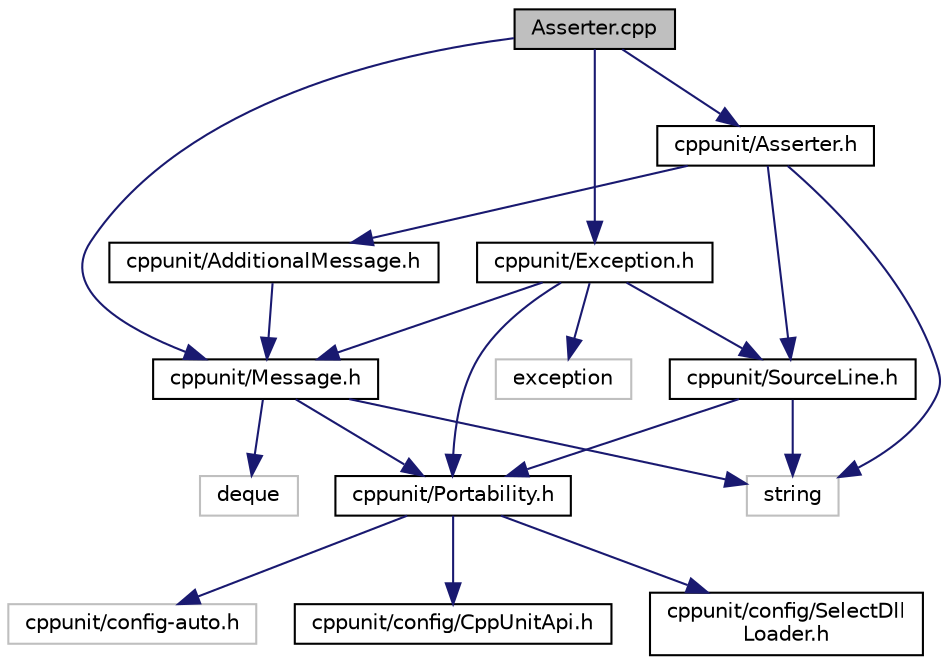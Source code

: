 digraph "Asserter.cpp"
{
  edge [fontname="Helvetica",fontsize="10",labelfontname="Helvetica",labelfontsize="10"];
  node [fontname="Helvetica",fontsize="10",shape=record];
  Node0 [label="Asserter.cpp",height=0.2,width=0.4,color="black", fillcolor="grey75", style="filled", fontcolor="black"];
  Node0 -> Node1 [color="midnightblue",fontsize="10",style="solid",fontname="Helvetica"];
  Node1 [label="cppunit/Asserter.h",height=0.2,width=0.4,color="black", fillcolor="white", style="filled",URL="$_asserter_8h.html"];
  Node1 -> Node2 [color="midnightblue",fontsize="10",style="solid",fontname="Helvetica"];
  Node2 [label="cppunit/AdditionalMessage.h",height=0.2,width=0.4,color="black", fillcolor="white", style="filled",URL="$_additional_message_8h.html"];
  Node2 -> Node3 [color="midnightblue",fontsize="10",style="solid",fontname="Helvetica"];
  Node3 [label="cppunit/Message.h",height=0.2,width=0.4,color="black", fillcolor="white", style="filled",URL="$_message_8h.html"];
  Node3 -> Node4 [color="midnightblue",fontsize="10",style="solid",fontname="Helvetica"];
  Node4 [label="cppunit/Portability.h",height=0.2,width=0.4,color="black", fillcolor="white", style="filled",URL="$_portability_8h.html"];
  Node4 -> Node5 [color="midnightblue",fontsize="10",style="solid",fontname="Helvetica"];
  Node5 [label="cppunit/config-auto.h",height=0.2,width=0.4,color="grey75", fillcolor="white", style="filled"];
  Node4 -> Node6 [color="midnightblue",fontsize="10",style="solid",fontname="Helvetica"];
  Node6 [label="cppunit/config/CppUnitApi.h",height=0.2,width=0.4,color="black", fillcolor="white", style="filled",URL="$_cpp_unit_api_8h.html"];
  Node4 -> Node7 [color="midnightblue",fontsize="10",style="solid",fontname="Helvetica"];
  Node7 [label="cppunit/config/SelectDll\lLoader.h",height=0.2,width=0.4,color="black", fillcolor="white", style="filled",URL="$_select_dll_loader_8h.html"];
  Node3 -> Node8 [color="midnightblue",fontsize="10",style="solid",fontname="Helvetica"];
  Node8 [label="deque",height=0.2,width=0.4,color="grey75", fillcolor="white", style="filled"];
  Node3 -> Node9 [color="midnightblue",fontsize="10",style="solid",fontname="Helvetica"];
  Node9 [label="string",height=0.2,width=0.4,color="grey75", fillcolor="white", style="filled"];
  Node1 -> Node10 [color="midnightblue",fontsize="10",style="solid",fontname="Helvetica"];
  Node10 [label="cppunit/SourceLine.h",height=0.2,width=0.4,color="black", fillcolor="white", style="filled",URL="$_source_line_8h.html"];
  Node10 -> Node4 [color="midnightblue",fontsize="10",style="solid",fontname="Helvetica"];
  Node10 -> Node9 [color="midnightblue",fontsize="10",style="solid",fontname="Helvetica"];
  Node1 -> Node9 [color="midnightblue",fontsize="10",style="solid",fontname="Helvetica"];
  Node0 -> Node11 [color="midnightblue",fontsize="10",style="solid",fontname="Helvetica"];
  Node11 [label="cppunit/Exception.h",height=0.2,width=0.4,color="black", fillcolor="white", style="filled",URL="$_exception_8h.html"];
  Node11 -> Node4 [color="midnightblue",fontsize="10",style="solid",fontname="Helvetica"];
  Node11 -> Node3 [color="midnightblue",fontsize="10",style="solid",fontname="Helvetica"];
  Node11 -> Node10 [color="midnightblue",fontsize="10",style="solid",fontname="Helvetica"];
  Node11 -> Node12 [color="midnightblue",fontsize="10",style="solid",fontname="Helvetica"];
  Node12 [label="exception",height=0.2,width=0.4,color="grey75", fillcolor="white", style="filled"];
  Node0 -> Node3 [color="midnightblue",fontsize="10",style="solid",fontname="Helvetica"];
}
